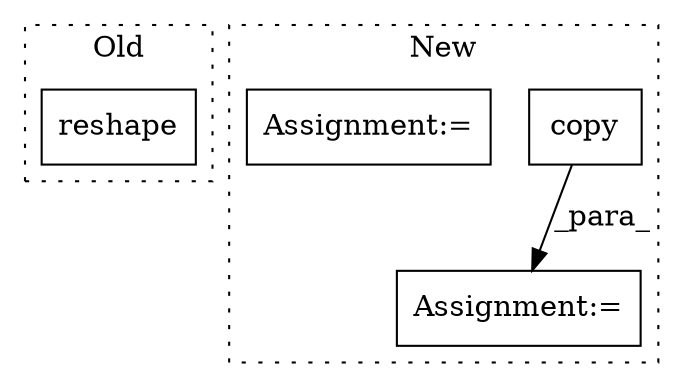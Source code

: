 digraph G {
subgraph cluster0 {
1 [label="reshape" a="32" s="4712,4732" l="8,1" shape="box"];
label = "Old";
style="dotted";
}
subgraph cluster1 {
2 [label="copy" a="32" s="11066" l="6" shape="box"];
3 [label="Assignment:=" a="7" s="11063" l="1" shape="box"];
4 [label="Assignment:=" a="7" s="11207" l="1" shape="box"];
label = "New";
style="dotted";
}
2 -> 3 [label="_para_"];
}